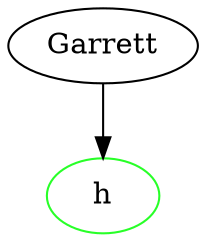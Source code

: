digraph {
    Garrett [color="#000000"];
    h [color="#28ff28"];
    Garrett -> h [color="#000000"];
}